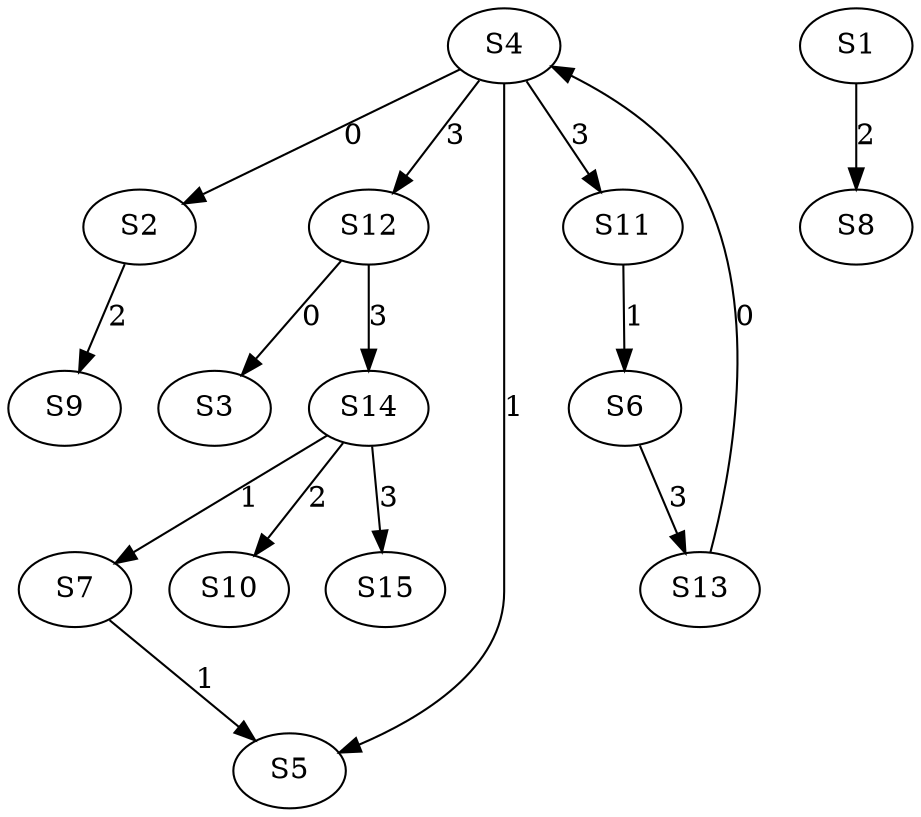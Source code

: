 strict digraph {
	S4 -> S2 [ label = 0 ];
	S12 -> S3 [ label = 0 ];
	S13 -> S4 [ label = 0 ];
	S4 -> S5 [ label = 1 ];
	S11 -> S6 [ label = 1 ];
	S14 -> S7 [ label = 1 ];
	S1 -> S8 [ label = 2 ];
	S2 -> S9 [ label = 2 ];
	S14 -> S10 [ label = 2 ];
	S4 -> S11 [ label = 3 ];
	S4 -> S12 [ label = 3 ];
	S6 -> S13 [ label = 3 ];
	S12 -> S14 [ label = 3 ];
	S14 -> S15 [ label = 3 ];
	S7 -> S5 [ label = 1 ];
}